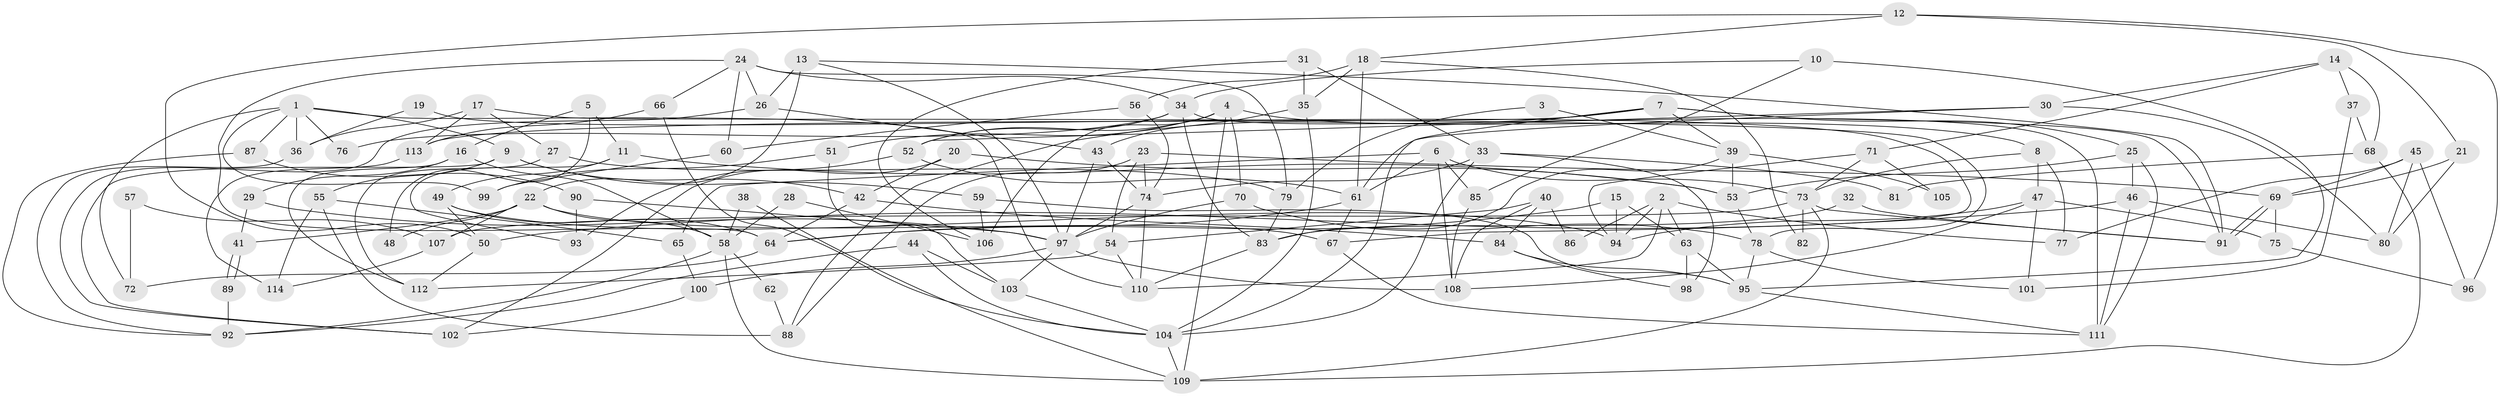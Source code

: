 // coarse degree distribution, {11: 0.025, 16: 0.0125, 8: 0.025, 6: 0.1375, 4: 0.25, 10: 0.0125, 3: 0.25, 5: 0.1125, 7: 0.0375, 2: 0.1375}
// Generated by graph-tools (version 1.1) at 2025/51/03/04/25 22:51:04]
// undirected, 114 vertices, 228 edges
graph export_dot {
  node [color=gray90,style=filled];
  1;
  2;
  3;
  4;
  5;
  6;
  7;
  8;
  9;
  10;
  11;
  12;
  13;
  14;
  15;
  16;
  17;
  18;
  19;
  20;
  21;
  22;
  23;
  24;
  25;
  26;
  27;
  28;
  29;
  30;
  31;
  32;
  33;
  34;
  35;
  36;
  37;
  38;
  39;
  40;
  41;
  42;
  43;
  44;
  45;
  46;
  47;
  48;
  49;
  50;
  51;
  52;
  53;
  54;
  55;
  56;
  57;
  58;
  59;
  60;
  61;
  62;
  63;
  64;
  65;
  66;
  67;
  68;
  69;
  70;
  71;
  72;
  73;
  74;
  75;
  76;
  77;
  78;
  79;
  80;
  81;
  82;
  83;
  84;
  85;
  86;
  87;
  88;
  89;
  90;
  91;
  92;
  93;
  94;
  95;
  96;
  97;
  98;
  99;
  100;
  101;
  102;
  103;
  104;
  105;
  106;
  107;
  108;
  109;
  110;
  111;
  112;
  113;
  114;
  1 -- 110;
  1 -- 9;
  1 -- 36;
  1 -- 72;
  1 -- 76;
  1 -- 87;
  1 -- 99;
  2 -- 110;
  2 -- 94;
  2 -- 63;
  2 -- 77;
  2 -- 86;
  3 -- 39;
  3 -- 79;
  4 -- 52;
  4 -- 8;
  4 -- 51;
  4 -- 70;
  4 -- 106;
  4 -- 109;
  5 -- 16;
  5 -- 11;
  5 -- 48;
  6 -- 61;
  6 -- 73;
  6 -- 65;
  6 -- 85;
  6 -- 108;
  7 -- 104;
  7 -- 91;
  7 -- 25;
  7 -- 39;
  7 -- 88;
  7 -- 113;
  8 -- 77;
  8 -- 47;
  8 -- 73;
  9 -- 59;
  9 -- 42;
  9 -- 55;
  9 -- 102;
  10 -- 34;
  10 -- 95;
  10 -- 85;
  11 -- 93;
  11 -- 53;
  11 -- 49;
  12 -- 96;
  12 -- 18;
  12 -- 21;
  12 -- 50;
  13 -- 97;
  13 -- 26;
  13 -- 22;
  13 -- 91;
  14 -- 71;
  14 -- 30;
  14 -- 37;
  14 -- 68;
  15 -- 63;
  15 -- 64;
  15 -- 94;
  16 -- 29;
  16 -- 58;
  16 -- 112;
  17 -- 113;
  17 -- 78;
  17 -- 27;
  17 -- 36;
  18 -- 35;
  18 -- 61;
  18 -- 56;
  18 -- 82;
  19 -- 36;
  19 -- 67;
  20 -- 102;
  20 -- 42;
  20 -- 53;
  21 -- 69;
  21 -- 80;
  22 -- 107;
  22 -- 41;
  22 -- 48;
  22 -- 58;
  22 -- 67;
  23 -- 74;
  23 -- 54;
  23 -- 69;
  23 -- 88;
  24 -- 79;
  24 -- 60;
  24 -- 26;
  24 -- 34;
  24 -- 64;
  24 -- 66;
  25 -- 46;
  25 -- 53;
  25 -- 111;
  26 -- 102;
  26 -- 43;
  27 -- 112;
  27 -- 79;
  28 -- 58;
  28 -- 106;
  29 -- 41;
  29 -- 97;
  30 -- 61;
  30 -- 52;
  30 -- 80;
  31 -- 33;
  31 -- 35;
  31 -- 106;
  32 -- 83;
  32 -- 91;
  33 -- 74;
  33 -- 104;
  33 -- 81;
  33 -- 98;
  34 -- 111;
  34 -- 52;
  34 -- 76;
  34 -- 83;
  35 -- 43;
  35 -- 104;
  36 -- 92;
  37 -- 68;
  37 -- 101;
  38 -- 58;
  38 -- 109;
  39 -- 53;
  39 -- 83;
  39 -- 105;
  40 -- 54;
  40 -- 108;
  40 -- 84;
  40 -- 86;
  41 -- 89;
  41 -- 89;
  42 -- 84;
  42 -- 64;
  43 -- 97;
  43 -- 74;
  44 -- 92;
  44 -- 104;
  44 -- 103;
  45 -- 80;
  45 -- 69;
  45 -- 77;
  45 -- 96;
  46 -- 111;
  46 -- 80;
  46 -- 50;
  47 -- 94;
  47 -- 108;
  47 -- 75;
  47 -- 101;
  49 -- 50;
  49 -- 64;
  49 -- 94;
  50 -- 112;
  51 -- 103;
  51 -- 99;
  52 -- 61;
  52 -- 93;
  53 -- 78;
  54 -- 110;
  54 -- 112;
  55 -- 88;
  55 -- 65;
  55 -- 114;
  56 -- 74;
  56 -- 60;
  57 -- 72;
  57 -- 107;
  58 -- 109;
  58 -- 62;
  58 -- 92;
  59 -- 106;
  59 -- 95;
  60 -- 99;
  61 -- 67;
  61 -- 64;
  62 -- 88;
  63 -- 98;
  63 -- 95;
  64 -- 72;
  65 -- 100;
  66 -- 104;
  66 -- 113;
  67 -- 111;
  68 -- 109;
  68 -- 81;
  69 -- 91;
  69 -- 91;
  69 -- 75;
  70 -- 78;
  70 -- 97;
  71 -- 94;
  71 -- 73;
  71 -- 105;
  73 -- 91;
  73 -- 82;
  73 -- 107;
  73 -- 109;
  74 -- 97;
  74 -- 110;
  75 -- 96;
  78 -- 101;
  78 -- 95;
  79 -- 83;
  83 -- 110;
  84 -- 95;
  84 -- 98;
  85 -- 108;
  87 -- 92;
  87 -- 90;
  89 -- 92;
  90 -- 97;
  90 -- 93;
  95 -- 111;
  97 -- 108;
  97 -- 100;
  97 -- 103;
  100 -- 102;
  103 -- 104;
  104 -- 109;
  107 -- 114;
  113 -- 114;
}
